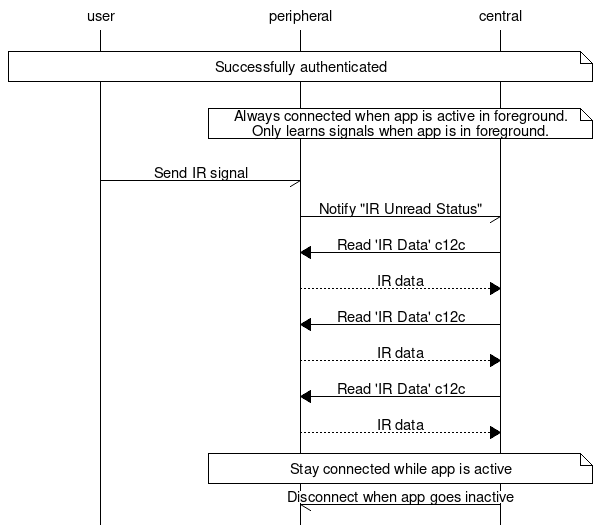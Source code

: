 msc {
    # entities
    user, peripheral, central;

    # space
    |||;

    user note central [label = "Successfully authenticated"];

    |||;

    peripheral note central [label = "Always connected when app is active in foreground.\nOnly learns signals when app is in foreground."];

    |||;

    user -> peripheral    [label = "Send IR signal"];

    peripheral -> central [label = "Notify \"IR Unread Status\""];

    peripheral <= central [label = "Read 'IR Data' c12c"];
    peripheral >> central [label = "IR data"];
    peripheral <= central [label = "Read 'IR Data' c12c"];
    peripheral >> central [label = "IR data"];
    peripheral <= central [label = "Read 'IR Data' c12c"];
    peripheral >> central [label = "IR data"];

    peripheral note central [label = "Stay connected while app is active"];

    peripheral <- central [label = "Disconnect when app goes inactive"];
}
